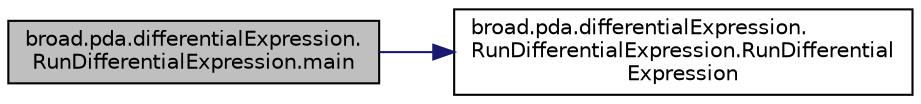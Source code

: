 digraph "broad.pda.differentialExpression.RunDifferentialExpression.main"
{
  edge [fontname="Helvetica",fontsize="10",labelfontname="Helvetica",labelfontsize="10"];
  node [fontname="Helvetica",fontsize="10",shape=record];
  rankdir="LR";
  Node1 [label="broad.pda.differentialExpression.\lRunDifferentialExpression.main",height=0.2,width=0.4,color="black", fillcolor="grey75", style="filled" fontcolor="black"];
  Node1 -> Node2 [color="midnightblue",fontsize="10",style="solid"];
  Node2 [label="broad.pda.differentialExpression.\lRunDifferentialExpression.RunDifferential\lExpression",height=0.2,width=0.4,color="black", fillcolor="white", style="filled",URL="$classbroad_1_1pda_1_1differential_expression_1_1_run_differential_expression.html#a844f42ad88a9b879ee02093eccc26589"];
}

